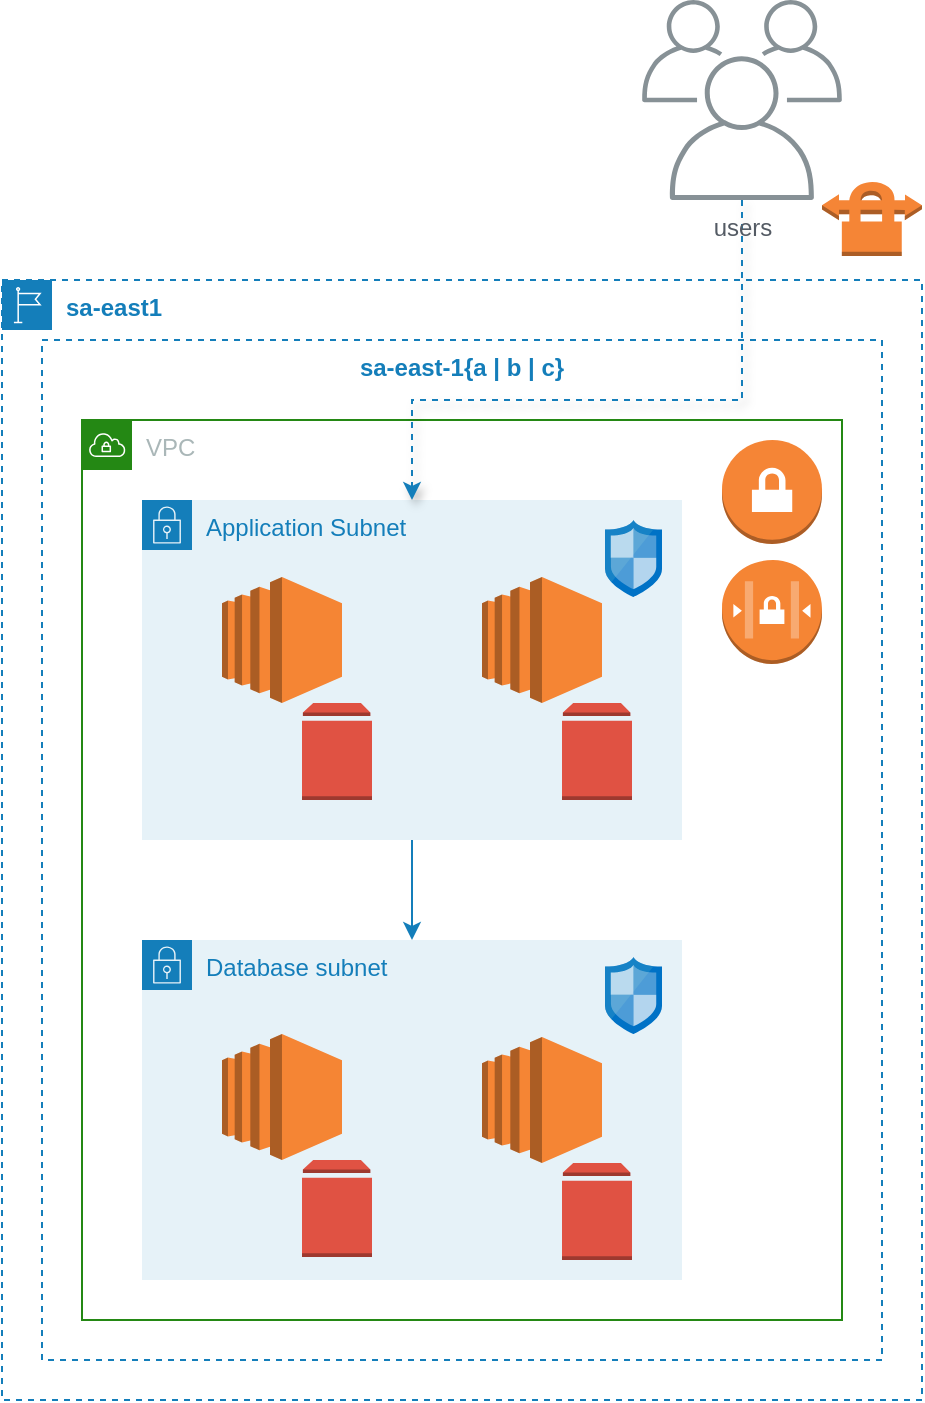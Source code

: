 <mxfile version="14.9.7" type="github">
  <diagram id="A-8zLL9_sNCvFxYt3CWV" name="Page-1">
    <mxGraphModel dx="1298" dy="756" grid="1" gridSize="10" guides="1" tooltips="1" connect="1" arrows="1" fold="1" page="1" pageScale="1" pageWidth="850" pageHeight="1100" math="0" shadow="0">
      <root>
        <mxCell id="0" />
        <mxCell id="1" parent="0" />
        <mxCell id="0PGPnt0f0jF0ZXQUyRv5-3" value="&lt;b&gt;sa-east1&lt;/b&gt;" style="points=[[0,0],[0.25,0],[0.5,0],[0.75,0],[1,0],[1,0.25],[1,0.5],[1,0.75],[1,1],[0.75,1],[0.5,1],[0.25,1],[0,1],[0,0.75],[0,0.5],[0,0.25]];outlineConnect=0;gradientColor=none;html=1;whiteSpace=wrap;fontSize=12;fontStyle=0;shape=mxgraph.aws4.group;grIcon=mxgraph.aws4.group_region;strokeColor=#147EBA;fillColor=none;verticalAlign=top;align=left;spacingLeft=30;fontColor=#147EBA;dashed=1;" vertex="1" parent="1">
          <mxGeometry x="220" y="190" width="460" height="560" as="geometry" />
        </mxCell>
        <mxCell id="0PGPnt0f0jF0ZXQUyRv5-1" value="sa-east-1{a | b | c}" style="fillColor=none;strokeColor=#147EBA;dashed=1;verticalAlign=top;fontStyle=1;fontColor=#147EBA;" vertex="1" parent="1">
          <mxGeometry x="240" y="220" width="420" height="510" as="geometry" />
        </mxCell>
        <mxCell id="_YScUZxaxv9jTKmD59aY-2" value="VPC" style="points=[[0,0],[0.25,0],[0.5,0],[0.75,0],[1,0],[1,0.25],[1,0.5],[1,0.75],[1,1],[0.75,1],[0.5,1],[0.25,1],[0,1],[0,0.75],[0,0.5],[0,0.25]];outlineConnect=0;gradientColor=none;html=1;whiteSpace=wrap;fontSize=12;fontStyle=0;shape=mxgraph.aws4.group;grIcon=mxgraph.aws4.group_vpc;strokeColor=#248814;fillColor=none;verticalAlign=top;align=left;spacingLeft=30;fontColor=#AAB7B8;dashed=0;" parent="1" vertex="1">
          <mxGeometry x="260" y="260" width="380" height="450" as="geometry" />
        </mxCell>
        <mxCell id="_YScUZxaxv9jTKmD59aY-15" style="edgeStyle=orthogonalEdgeStyle;rounded=0;orthogonalLoop=1;jettySize=auto;html=1;entryX=0.5;entryY=0;entryDx=0;entryDy=0;strokeColor=#147EBA;" parent="1" source="_YScUZxaxv9jTKmD59aY-10" target="_YScUZxaxv9jTKmD59aY-4" edge="1">
          <mxGeometry relative="1" as="geometry" />
        </mxCell>
        <mxCell id="_YScUZxaxv9jTKmD59aY-10" value="Application Subnet" style="points=[[0,0],[0.25,0],[0.5,0],[0.75,0],[1,0],[1,0.25],[1,0.5],[1,0.75],[1,1],[0.75,1],[0.5,1],[0.25,1],[0,1],[0,0.75],[0,0.5],[0,0.25]];outlineConnect=0;html=1;whiteSpace=wrap;fontSize=12;fontStyle=0;shape=mxgraph.aws4.group;grIcon=mxgraph.aws4.group_security_group;grStroke=0;strokeColor=#147EBA;fillColor=#E6F2F8;verticalAlign=top;align=left;spacingLeft=30;fontColor=#147EBA;dashed=0;" parent="1" vertex="1">
          <mxGeometry x="290" y="300" width="270" height="170" as="geometry" />
        </mxCell>
        <mxCell id="_YScUZxaxv9jTKmD59aY-4" value="Database subnet" style="points=[[0,0],[0.25,0],[0.5,0],[0.75,0],[1,0],[1,0.25],[1,0.5],[1,0.75],[1,1],[0.75,1],[0.5,1],[0.25,1],[0,1],[0,0.75],[0,0.5],[0,0.25]];outlineConnect=0;html=1;whiteSpace=wrap;fontSize=12;fontStyle=0;shape=mxgraph.aws4.group;grIcon=mxgraph.aws4.group_security_group;grStroke=0;strokeColor=#147EBA;fillColor=#E6F2F8;verticalAlign=top;align=left;spacingLeft=30;fontColor=#147EBA;dashed=0;" parent="1" vertex="1">
          <mxGeometry x="290" y="520" width="270" height="170" as="geometry" />
        </mxCell>
        <mxCell id="_YScUZxaxv9jTKmD59aY-5" value="" style="outlineConnect=0;dashed=0;verticalLabelPosition=bottom;verticalAlign=top;align=center;html=1;shape=mxgraph.aws3.ec2;fillColor=#F58534;gradientColor=none;" parent="1" vertex="1">
          <mxGeometry x="330" y="338.5" width="60" height="63" as="geometry" />
        </mxCell>
        <mxCell id="_YScUZxaxv9jTKmD59aY-6" value="" style="outlineConnect=0;dashed=0;verticalLabelPosition=bottom;verticalAlign=top;align=center;html=1;shape=mxgraph.aws3.ec2;fillColor=#F58534;gradientColor=none;" parent="1" vertex="1">
          <mxGeometry x="460" y="338.5" width="60" height="63" as="geometry" />
        </mxCell>
        <mxCell id="_YScUZxaxv9jTKmD59aY-7" value="" style="outlineConnect=0;dashed=0;verticalLabelPosition=bottom;verticalAlign=top;align=center;html=1;shape=mxgraph.aws3.ec2;fillColor=#F58534;gradientColor=none;" parent="1" vertex="1">
          <mxGeometry x="330" y="567" width="60" height="63" as="geometry" />
        </mxCell>
        <mxCell id="_YScUZxaxv9jTKmD59aY-8" value="" style="outlineConnect=0;dashed=0;verticalLabelPosition=bottom;verticalAlign=top;align=center;html=1;shape=mxgraph.aws3.ec2;fillColor=#F58534;gradientColor=none;" parent="1" vertex="1">
          <mxGeometry x="460" y="568.5" width="60" height="63" as="geometry" />
        </mxCell>
        <mxCell id="_YScUZxaxv9jTKmD59aY-12" value="" style="aspect=fixed;html=1;points=[];align=center;image;fontSize=12;image=img/lib/mscae/Network_Security_Groups_Classic.svg;" parent="1" vertex="1">
          <mxGeometry x="521.51" y="528.5" width="28.49" height="38.5" as="geometry" />
        </mxCell>
        <mxCell id="_YScUZxaxv9jTKmD59aY-13" value="" style="aspect=fixed;html=1;points=[];align=center;image;fontSize=12;image=img/lib/mscae/Network_Security_Groups_Classic.svg;" parent="1" vertex="1">
          <mxGeometry x="521.51" y="310" width="28.49" height="38.5" as="geometry" />
        </mxCell>
        <mxCell id="0PGPnt0f0jF0ZXQUyRv5-4" value="" style="outlineConnect=0;dashed=0;verticalLabelPosition=bottom;verticalAlign=top;align=center;html=1;shape=mxgraph.aws3.volume;fillColor=#E05243;gradientColor=none;" vertex="1" parent="1">
          <mxGeometry x="370" y="401.5" width="35" height="48.5" as="geometry" />
        </mxCell>
        <mxCell id="0PGPnt0f0jF0ZXQUyRv5-16" style="edgeStyle=orthogonalEdgeStyle;rounded=0;orthogonalLoop=1;jettySize=auto;html=1;shadow=1;dashed=1;strokeColor=#147EBA;" edge="1" parent="1" source="0PGPnt0f0jF0ZXQUyRv5-10" target="_YScUZxaxv9jTKmD59aY-10">
          <mxGeometry relative="1" as="geometry">
            <Array as="points">
              <mxPoint x="590" y="250" />
              <mxPoint x="425" y="250" />
            </Array>
          </mxGeometry>
        </mxCell>
        <mxCell id="0PGPnt0f0jF0ZXQUyRv5-10" value="users" style="outlineConnect=0;gradientColor=none;fontColor=#545B64;strokeColor=none;fillColor=#879196;dashed=0;verticalLabelPosition=bottom;verticalAlign=top;align=center;html=1;fontSize=12;fontStyle=0;aspect=fixed;shape=mxgraph.aws4.illustration_users;pointerEvents=1" vertex="1" parent="1">
          <mxGeometry x="540" y="50" width="100" height="100" as="geometry" />
        </mxCell>
        <mxCell id="0PGPnt0f0jF0ZXQUyRv5-11" value="" style="outlineConnect=0;dashed=0;verticalLabelPosition=bottom;verticalAlign=top;align=center;html=1;shape=mxgraph.aws3.volume;fillColor=#E05243;gradientColor=none;" vertex="1" parent="1">
          <mxGeometry x="370" y="630" width="35" height="48.5" as="geometry" />
        </mxCell>
        <mxCell id="0PGPnt0f0jF0ZXQUyRv5-12" value="" style="outlineConnect=0;dashed=0;verticalLabelPosition=bottom;verticalAlign=top;align=center;html=1;shape=mxgraph.aws3.volume;fillColor=#E05243;gradientColor=none;" vertex="1" parent="1">
          <mxGeometry x="500" y="631.5" width="35" height="48.5" as="geometry" />
        </mxCell>
        <mxCell id="0PGPnt0f0jF0ZXQUyRv5-13" value="" style="outlineConnect=0;dashed=0;verticalLabelPosition=bottom;verticalAlign=top;align=center;html=1;shape=mxgraph.aws3.volume;fillColor=#E05243;gradientColor=none;" vertex="1" parent="1">
          <mxGeometry x="500" y="401.5" width="35" height="48.5" as="geometry" />
        </mxCell>
        <mxCell id="0PGPnt0f0jF0ZXQUyRv5-14" value="" style="outlineConnect=0;dashed=0;verticalLabelPosition=bottom;verticalAlign=top;align=center;html=1;shape=mxgraph.aws3.vpn_gateway;fillColor=#F58536;gradientColor=none;" vertex="1" parent="1">
          <mxGeometry x="580" y="270" width="50" height="52" as="geometry" />
        </mxCell>
        <mxCell id="0PGPnt0f0jF0ZXQUyRv5-17" value="" style="outlineConnect=0;dashed=0;verticalLabelPosition=bottom;verticalAlign=top;align=center;html=1;shape=mxgraph.aws3.network_access_controllist;fillColor=#F58534;gradientColor=none;" vertex="1" parent="1">
          <mxGeometry x="580" y="330" width="50" height="52" as="geometry" />
        </mxCell>
        <mxCell id="0PGPnt0f0jF0ZXQUyRv5-18" value="" style="outlineConnect=0;dashed=0;verticalLabelPosition=bottom;verticalAlign=top;align=center;html=1;shape=mxgraph.aws3.vpn_connection;fillColor=#F58536;gradientColor=none;" vertex="1" parent="1">
          <mxGeometry x="630" y="140" width="50" height="38" as="geometry" />
        </mxCell>
      </root>
    </mxGraphModel>
  </diagram>
</mxfile>
